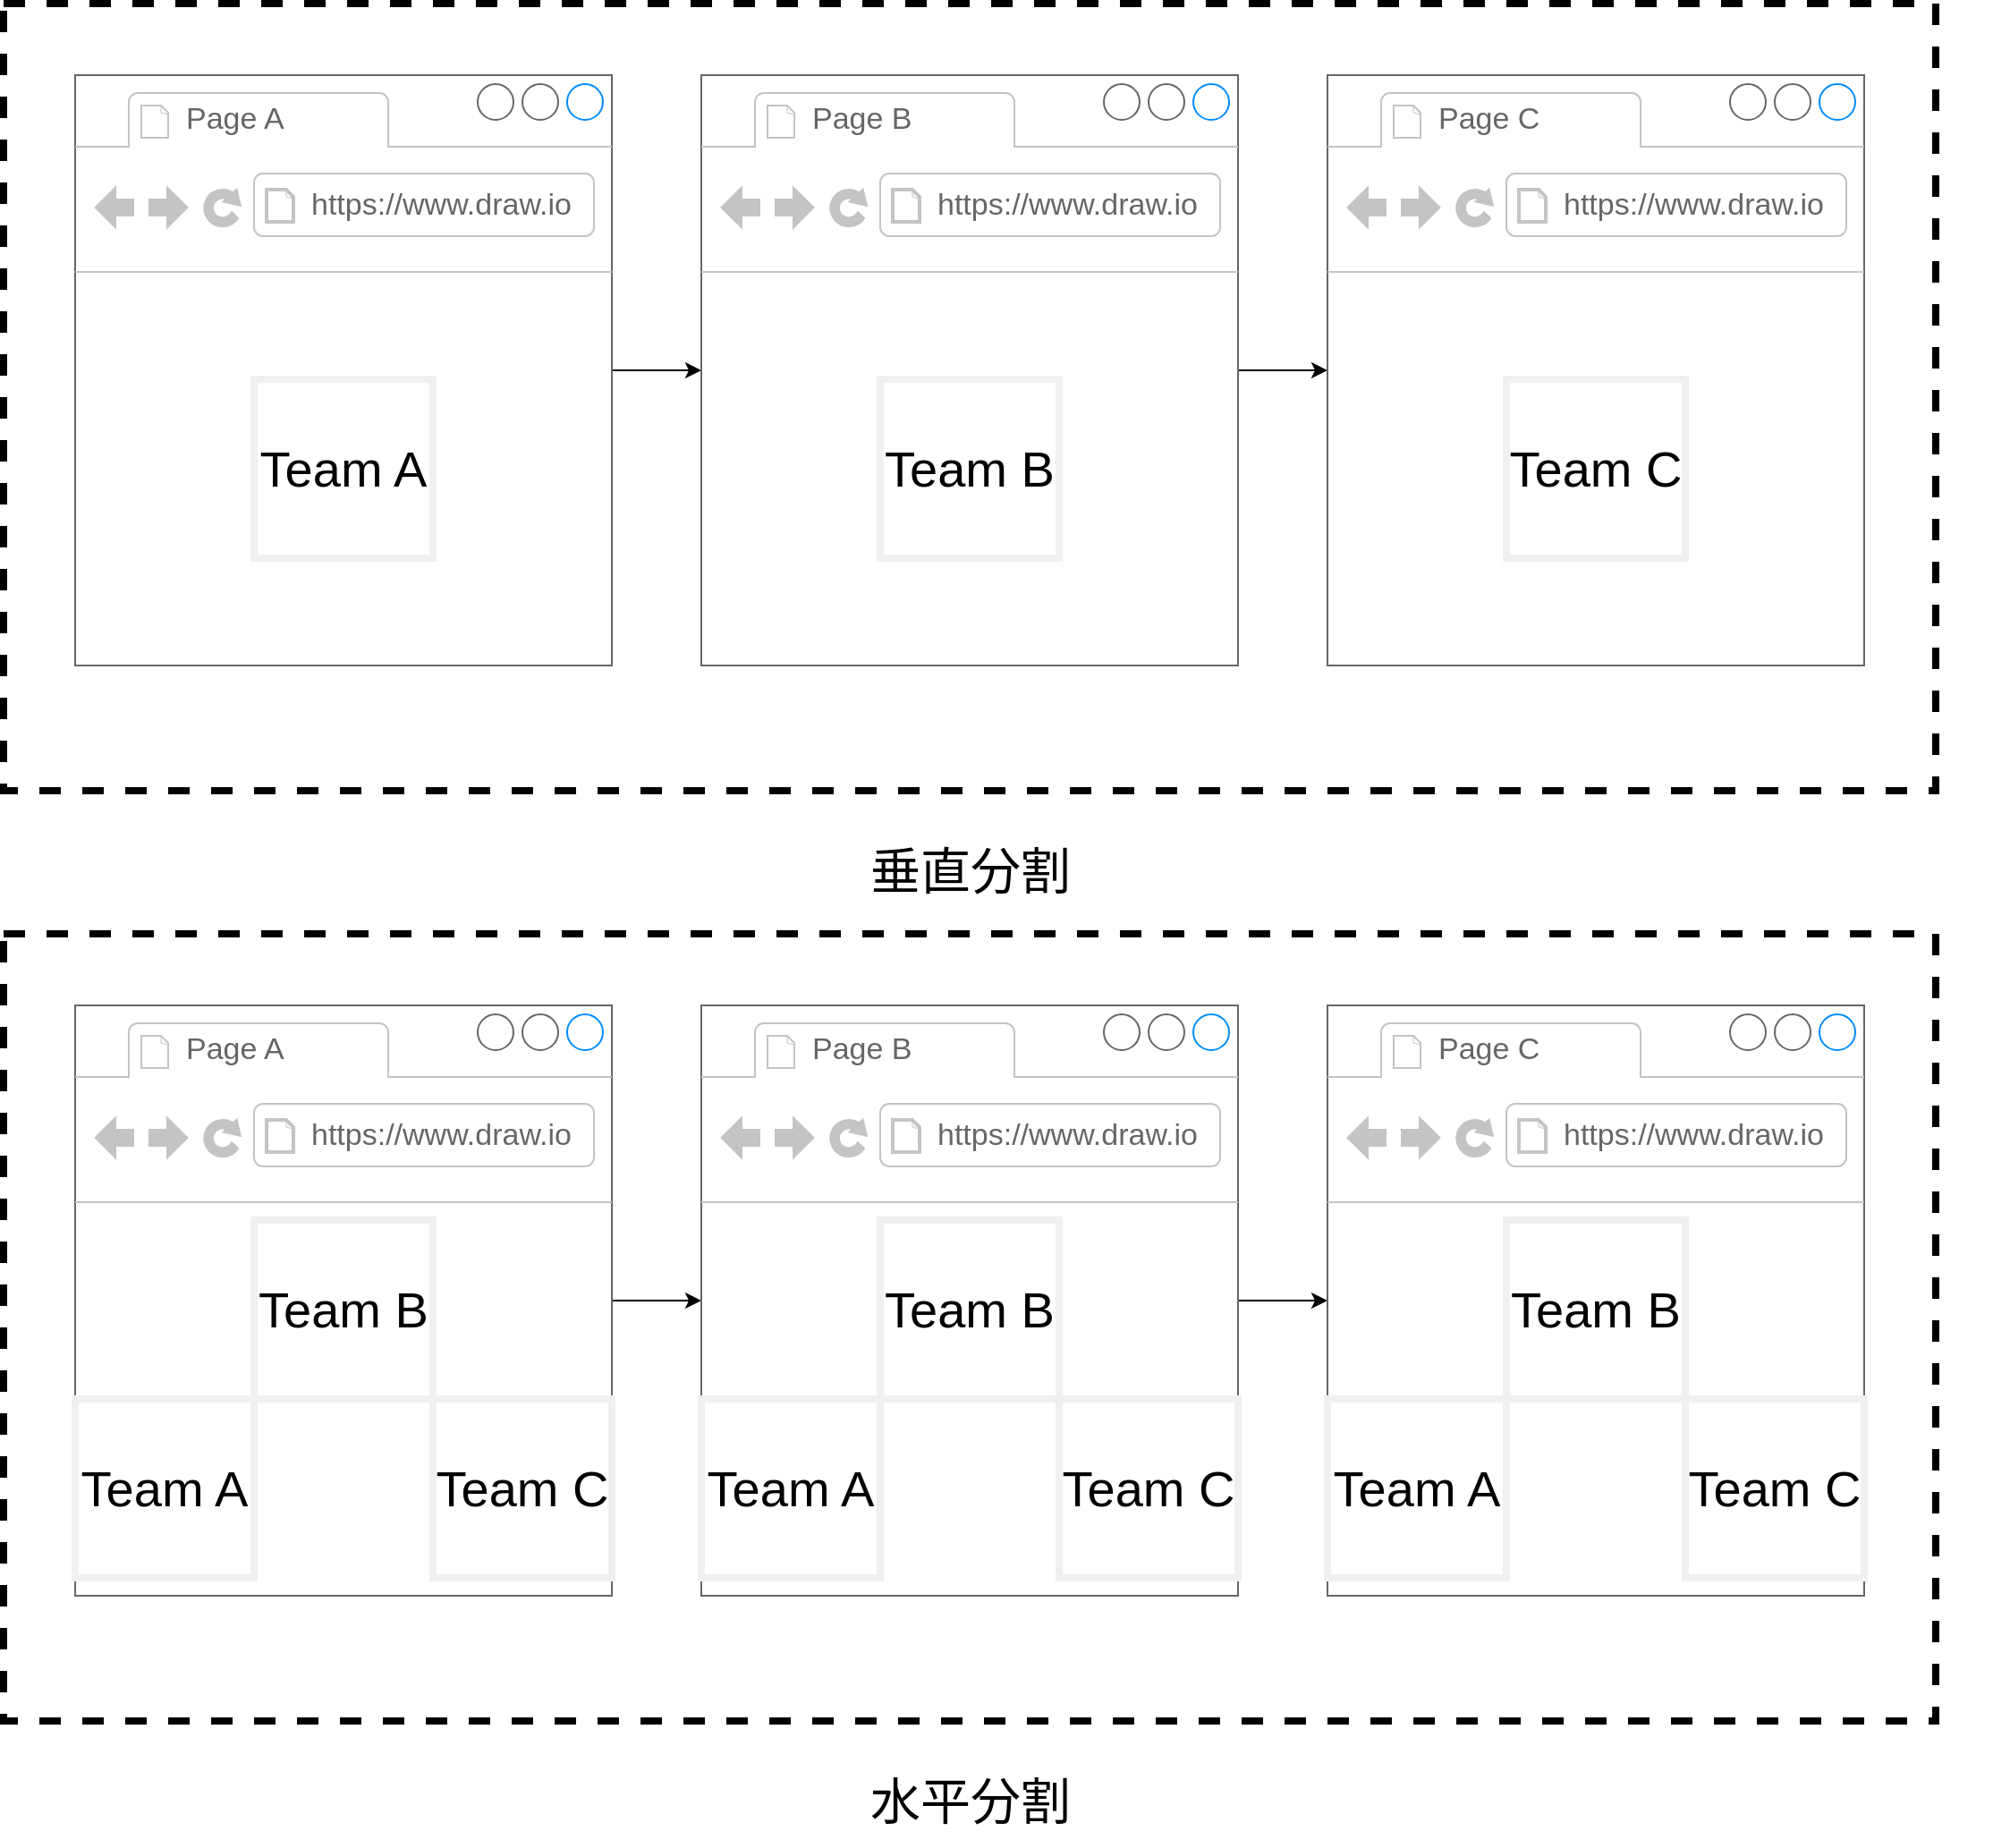 <mxfile>
    <diagram id="B9imWvU3-mCyOA17thxm" name="Page-1">
        <mxGraphModel dx="202" dy="804" grid="1" gridSize="10" guides="1" tooltips="1" connect="1" arrows="1" fold="1" page="1" pageScale="1" pageWidth="850" pageHeight="1100" math="0" shadow="0">
            <root>
                <mxCell id="0"/>
                <mxCell id="1" parent="0"/>
                <mxCell id="118" value="" style="rounded=0;whiteSpace=wrap;html=1;dashed=1;labelBackgroundColor=none;fontColor=#000000;fillColor=none;strokeWidth=4;" vertex="1" parent="1">
                    <mxGeometry x="880" y="40" width="1080" height="440" as="geometry"/>
                </mxCell>
                <mxCell id="119" style="edgeStyle=orthogonalEdgeStyle;rounded=0;orthogonalLoop=1;jettySize=auto;html=1;fontColor=#000000;" edge="1" parent="1" source="120" target="124">
                    <mxGeometry relative="1" as="geometry"/>
                </mxCell>
                <mxCell id="120" value="" style="strokeWidth=1;shadow=0;dashed=0;align=center;html=1;shape=mxgraph.mockup.containers.browserWindow;rSize=0;strokeColor=#666666;strokeColor2=#008cff;strokeColor3=#c4c4c4;mainText=,;recursiveResize=0;labelBackgroundColor=#FFFFFF;fontColor=#000000;" vertex="1" parent="1">
                    <mxGeometry x="920" y="80" width="300" height="330" as="geometry"/>
                </mxCell>
                <mxCell id="121" value="Page A" style="strokeWidth=1;shadow=0;dashed=0;align=center;html=1;shape=mxgraph.mockup.containers.anchor;fontSize=17;fontColor=#666666;align=left;" vertex="1" parent="120">
                    <mxGeometry x="60" y="12" width="110" height="26" as="geometry"/>
                </mxCell>
                <mxCell id="122" value="https://www.draw.io" style="strokeWidth=1;shadow=0;dashed=0;align=center;html=1;shape=mxgraph.mockup.containers.anchor;rSize=0;fontSize=17;fontColor=#666666;align=left;" vertex="1" parent="120">
                    <mxGeometry x="130" y="60" width="250" height="26" as="geometry"/>
                </mxCell>
                <mxCell id="130" value="&lt;font&gt;&lt;font style=&quot;font-size: 28px&quot;&gt;Team A&lt;/font&gt;&lt;br&gt;&lt;/font&gt;" style="text;html=1;fillColor=none;align=center;verticalAlign=middle;whiteSpace=wrap;rounded=0;labelBackgroundColor=none;fontColor=#000000;strokeColor=#f0f0f0;strokeWidth=4;" vertex="1" parent="120">
                    <mxGeometry x="100" y="170" width="100" height="100" as="geometry"/>
                </mxCell>
                <mxCell id="123" style="edgeStyle=orthogonalEdgeStyle;rounded=0;orthogonalLoop=1;jettySize=auto;html=1;fontColor=#000000;" edge="1" parent="1" source="124" target="127">
                    <mxGeometry relative="1" as="geometry"/>
                </mxCell>
                <mxCell id="124" value="" style="strokeWidth=1;shadow=0;dashed=0;align=center;html=1;shape=mxgraph.mockup.containers.browserWindow;rSize=0;strokeColor=#666666;strokeColor2=#008cff;strokeColor3=#c4c4c4;mainText=,;recursiveResize=0;labelBackgroundColor=#FFFFFF;fontColor=#000000;" vertex="1" parent="1">
                    <mxGeometry x="1270" y="80" width="300" height="330" as="geometry"/>
                </mxCell>
                <mxCell id="125" value="Page B" style="strokeWidth=1;shadow=0;dashed=0;align=center;html=1;shape=mxgraph.mockup.containers.anchor;fontSize=17;fontColor=#666666;align=left;" vertex="1" parent="124">
                    <mxGeometry x="60" y="12" width="110" height="26" as="geometry"/>
                </mxCell>
                <mxCell id="126" value="https://www.draw.io" style="strokeWidth=1;shadow=0;dashed=0;align=center;html=1;shape=mxgraph.mockup.containers.anchor;rSize=0;fontSize=17;fontColor=#666666;align=left;" vertex="1" parent="124">
                    <mxGeometry x="130" y="60" width="250" height="26" as="geometry"/>
                </mxCell>
                <mxCell id="150" value="&lt;font&gt;&lt;font style=&quot;font-size: 28px&quot;&gt;Team B&lt;/font&gt;&lt;br&gt;&lt;/font&gt;" style="text;html=1;fillColor=none;align=center;verticalAlign=middle;whiteSpace=wrap;rounded=0;labelBackgroundColor=none;fontColor=#000000;strokeColor=#f0f0f0;strokeWidth=4;" vertex="1" parent="124">
                    <mxGeometry x="100" y="170" width="100" height="100" as="geometry"/>
                </mxCell>
                <mxCell id="127" value="" style="strokeWidth=1;shadow=0;dashed=0;align=center;html=1;shape=mxgraph.mockup.containers.browserWindow;rSize=0;strokeColor=#666666;strokeColor2=#008cff;strokeColor3=#c4c4c4;mainText=,;recursiveResize=0;labelBackgroundColor=#FFFFFF;fontColor=#000000;" vertex="1" parent="1">
                    <mxGeometry x="1620" y="80" width="300" height="330" as="geometry"/>
                </mxCell>
                <mxCell id="128" value="Page C" style="strokeWidth=1;shadow=0;dashed=0;align=center;html=1;shape=mxgraph.mockup.containers.anchor;fontSize=17;fontColor=#666666;align=left;" vertex="1" parent="127">
                    <mxGeometry x="60" y="12" width="110" height="26" as="geometry"/>
                </mxCell>
                <mxCell id="129" value="https://www.draw.io" style="strokeWidth=1;shadow=0;dashed=0;align=center;html=1;shape=mxgraph.mockup.containers.anchor;rSize=0;fontSize=17;fontColor=#666666;align=left;" vertex="1" parent="127">
                    <mxGeometry x="130" y="60" width="250" height="26" as="geometry"/>
                </mxCell>
                <mxCell id="151" value="&lt;font&gt;&lt;font style=&quot;font-size: 28px&quot;&gt;Team C&lt;/font&gt;&lt;br&gt;&lt;/font&gt;" style="text;html=1;fillColor=none;align=center;verticalAlign=middle;whiteSpace=wrap;rounded=0;labelBackgroundColor=none;fontColor=#000000;strokeColor=#f0f0f0;strokeWidth=4;" vertex="1" parent="127">
                    <mxGeometry x="100" y="170" width="100" height="100" as="geometry"/>
                </mxCell>
                <mxCell id="133" value="&lt;font&gt;&lt;font style=&quot;font-size: 28px&quot;&gt;垂直分割&lt;/font&gt;&lt;br&gt;&lt;/font&gt;" style="text;html=1;strokeColor=none;fillColor=none;align=center;verticalAlign=middle;whiteSpace=wrap;rounded=0;dashed=1;labelBackgroundColor=none;fontColor=#000000;" vertex="1" parent="1">
                    <mxGeometry x="1338.75" y="500" width="162.5" height="50" as="geometry"/>
                </mxCell>
                <mxCell id="152" value="" style="rounded=0;whiteSpace=wrap;html=1;dashed=1;labelBackgroundColor=none;fontColor=#000000;fillColor=none;strokeWidth=4;" vertex="1" parent="1">
                    <mxGeometry x="880" y="560" width="1080" height="440" as="geometry"/>
                </mxCell>
                <mxCell id="153" style="edgeStyle=orthogonalEdgeStyle;rounded=0;orthogonalLoop=1;jettySize=auto;html=1;fontColor=#000000;" edge="1" parent="1" source="154" target="159">
                    <mxGeometry relative="1" as="geometry"/>
                </mxCell>
                <mxCell id="154" value="" style="strokeWidth=1;shadow=0;dashed=0;align=center;html=1;shape=mxgraph.mockup.containers.browserWindow;rSize=0;strokeColor=#666666;strokeColor2=#008cff;strokeColor3=#c4c4c4;mainText=,;recursiveResize=0;labelBackgroundColor=#FFFFFF;fontColor=#000000;" vertex="1" parent="1">
                    <mxGeometry x="920" y="600" width="300" height="330" as="geometry"/>
                </mxCell>
                <mxCell id="155" value="Page A" style="strokeWidth=1;shadow=0;dashed=0;align=center;html=1;shape=mxgraph.mockup.containers.anchor;fontSize=17;fontColor=#666666;align=left;" vertex="1" parent="154">
                    <mxGeometry x="60" y="12" width="110" height="26" as="geometry"/>
                </mxCell>
                <mxCell id="156" value="https://www.draw.io" style="strokeWidth=1;shadow=0;dashed=0;align=center;html=1;shape=mxgraph.mockup.containers.anchor;rSize=0;fontSize=17;fontColor=#666666;align=left;" vertex="1" parent="154">
                    <mxGeometry x="130" y="60" width="250" height="26" as="geometry"/>
                </mxCell>
                <mxCell id="177" value="&lt;font&gt;&lt;font style=&quot;font-size: 28px&quot;&gt;Team A&lt;/font&gt;&lt;br&gt;&lt;/font&gt;" style="text;html=1;fillColor=none;align=center;verticalAlign=middle;whiteSpace=wrap;rounded=0;labelBackgroundColor=none;fontColor=#000000;strokeColor=#f0f0f0;strokeWidth=4;" vertex="1" parent="154">
                    <mxGeometry y="220" width="100" height="100" as="geometry"/>
                </mxCell>
                <mxCell id="178" value="&lt;font&gt;&lt;font style=&quot;font-size: 28px&quot;&gt;Team C&lt;/font&gt;&lt;br&gt;&lt;/font&gt;" style="text;html=1;fillColor=none;align=center;verticalAlign=middle;whiteSpace=wrap;rounded=0;labelBackgroundColor=none;fontColor=#000000;strokeColor=#f0f0f0;strokeWidth=4;" vertex="1" parent="154">
                    <mxGeometry x="200" y="220" width="100" height="100" as="geometry"/>
                </mxCell>
                <mxCell id="179" value="&lt;font&gt;&lt;font style=&quot;font-size: 28px&quot;&gt;Team B&lt;/font&gt;&lt;br&gt;&lt;/font&gt;" style="text;html=1;fillColor=none;align=center;verticalAlign=middle;whiteSpace=wrap;rounded=0;labelBackgroundColor=none;fontColor=#000000;strokeColor=#f0f0f0;strokeWidth=4;" vertex="1" parent="154">
                    <mxGeometry x="100" y="120" width="100" height="100" as="geometry"/>
                </mxCell>
                <mxCell id="158" style="edgeStyle=orthogonalEdgeStyle;rounded=0;orthogonalLoop=1;jettySize=auto;html=1;fontColor=#000000;" edge="1" parent="1" source="159" target="163">
                    <mxGeometry relative="1" as="geometry"/>
                </mxCell>
                <mxCell id="159" value="" style="strokeWidth=1;shadow=0;dashed=0;align=center;html=1;shape=mxgraph.mockup.containers.browserWindow;rSize=0;strokeColor=#666666;strokeColor2=#008cff;strokeColor3=#c4c4c4;mainText=,;recursiveResize=0;labelBackgroundColor=#FFFFFF;fontColor=#000000;" vertex="1" parent="1">
                    <mxGeometry x="1270" y="600" width="300" height="330" as="geometry"/>
                </mxCell>
                <mxCell id="160" value="Page B" style="strokeWidth=1;shadow=0;dashed=0;align=center;html=1;shape=mxgraph.mockup.containers.anchor;fontSize=17;fontColor=#666666;align=left;" vertex="1" parent="159">
                    <mxGeometry x="60" y="12" width="110" height="26" as="geometry"/>
                </mxCell>
                <mxCell id="161" value="https://www.draw.io" style="strokeWidth=1;shadow=0;dashed=0;align=center;html=1;shape=mxgraph.mockup.containers.anchor;rSize=0;fontSize=17;fontColor=#666666;align=left;" vertex="1" parent="159">
                    <mxGeometry x="130" y="60" width="250" height="26" as="geometry"/>
                </mxCell>
                <mxCell id="174" value="&lt;font&gt;&lt;font style=&quot;font-size: 28px&quot;&gt;Team A&lt;/font&gt;&lt;br&gt;&lt;/font&gt;" style="text;html=1;fillColor=none;align=center;verticalAlign=middle;whiteSpace=wrap;rounded=0;labelBackgroundColor=none;fontColor=#000000;strokeColor=#f0f0f0;strokeWidth=4;" vertex="1" parent="159">
                    <mxGeometry y="220" width="100" height="100" as="geometry"/>
                </mxCell>
                <mxCell id="175" value="&lt;font&gt;&lt;font style=&quot;font-size: 28px&quot;&gt;Team C&lt;/font&gt;&lt;br&gt;&lt;/font&gt;" style="text;html=1;fillColor=none;align=center;verticalAlign=middle;whiteSpace=wrap;rounded=0;labelBackgroundColor=none;fontColor=#000000;strokeColor=#f0f0f0;strokeWidth=4;" vertex="1" parent="159">
                    <mxGeometry x="200" y="220" width="100" height="100" as="geometry"/>
                </mxCell>
                <mxCell id="176" value="&lt;font&gt;&lt;font style=&quot;font-size: 28px&quot;&gt;Team B&lt;/font&gt;&lt;br&gt;&lt;/font&gt;" style="text;html=1;fillColor=none;align=center;verticalAlign=middle;whiteSpace=wrap;rounded=0;labelBackgroundColor=none;fontColor=#000000;strokeColor=#f0f0f0;strokeWidth=4;" vertex="1" parent="159">
                    <mxGeometry x="100" y="120" width="100" height="100" as="geometry"/>
                </mxCell>
                <mxCell id="163" value="" style="strokeWidth=1;shadow=0;dashed=0;align=center;html=1;shape=mxgraph.mockup.containers.browserWindow;rSize=0;strokeColor=#666666;strokeColor2=#008cff;strokeColor3=#c4c4c4;mainText=,;recursiveResize=0;labelBackgroundColor=#FFFFFF;fontColor=#000000;" vertex="1" parent="1">
                    <mxGeometry x="1620" y="600" width="300" height="330" as="geometry"/>
                </mxCell>
                <mxCell id="164" value="Page C" style="strokeWidth=1;shadow=0;dashed=0;align=center;html=1;shape=mxgraph.mockup.containers.anchor;fontSize=17;fontColor=#666666;align=left;" vertex="1" parent="163">
                    <mxGeometry x="60" y="12" width="110" height="26" as="geometry"/>
                </mxCell>
                <mxCell id="165" value="https://www.draw.io" style="strokeWidth=1;shadow=0;dashed=0;align=center;html=1;shape=mxgraph.mockup.containers.anchor;rSize=0;fontSize=17;fontColor=#666666;align=left;" vertex="1" parent="163">
                    <mxGeometry x="130" y="60" width="250" height="26" as="geometry"/>
                </mxCell>
                <mxCell id="180" value="&lt;font&gt;&lt;font style=&quot;font-size: 28px&quot;&gt;Team A&lt;/font&gt;&lt;br&gt;&lt;/font&gt;" style="text;html=1;fillColor=none;align=center;verticalAlign=middle;whiteSpace=wrap;rounded=0;labelBackgroundColor=none;fontColor=#000000;strokeColor=#f0f0f0;strokeWidth=4;" vertex="1" parent="163">
                    <mxGeometry y="220" width="100" height="100" as="geometry"/>
                </mxCell>
                <mxCell id="181" value="&lt;font&gt;&lt;font style=&quot;font-size: 28px&quot;&gt;Team C&lt;/font&gt;&lt;br&gt;&lt;/font&gt;" style="text;html=1;fillColor=none;align=center;verticalAlign=middle;whiteSpace=wrap;rounded=0;labelBackgroundColor=none;fontColor=#000000;strokeColor=#f0f0f0;strokeWidth=4;" vertex="1" parent="163">
                    <mxGeometry x="200" y="220" width="100" height="100" as="geometry"/>
                </mxCell>
                <mxCell id="182" value="&lt;font&gt;&lt;font style=&quot;font-size: 28px&quot;&gt;Team B&lt;/font&gt;&lt;br&gt;&lt;/font&gt;" style="text;html=1;fillColor=none;align=center;verticalAlign=middle;whiteSpace=wrap;rounded=0;labelBackgroundColor=none;fontColor=#000000;strokeColor=#f0f0f0;strokeWidth=4;" vertex="1" parent="163">
                    <mxGeometry x="100" y="120" width="100" height="100" as="geometry"/>
                </mxCell>
                <mxCell id="167" value="&lt;font&gt;&lt;font style=&quot;font-size: 28px&quot;&gt;水平分割&lt;/font&gt;&lt;br&gt;&lt;/font&gt;" style="text;html=1;strokeColor=none;fillColor=none;align=center;verticalAlign=middle;whiteSpace=wrap;rounded=0;dashed=1;labelBackgroundColor=none;fontColor=#000000;" vertex="1" parent="1">
                    <mxGeometry x="1338.75" y="1020" width="162.5" height="50" as="geometry"/>
                </mxCell>
            </root>
        </mxGraphModel>
    </diagram>
</mxfile>